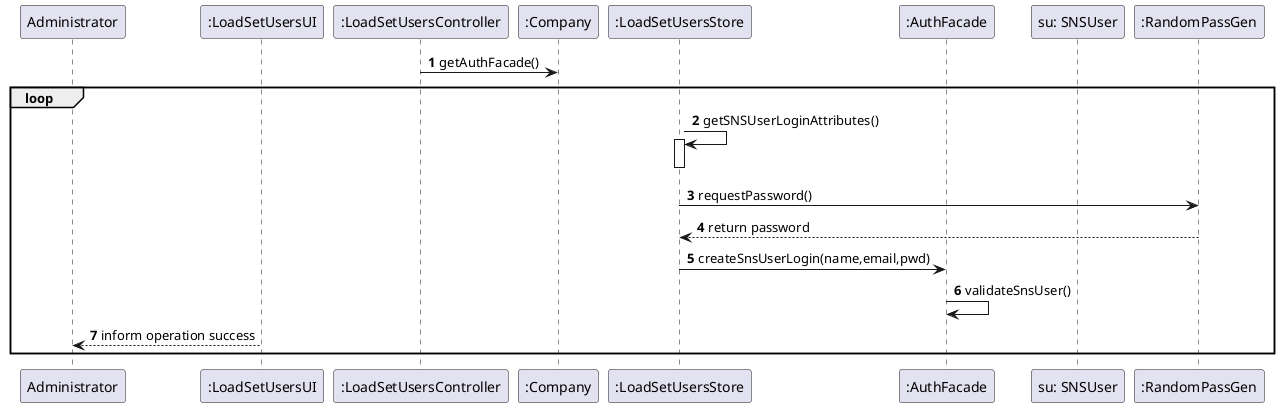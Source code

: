 @startuml
'https://plantuml.com/sequence-diagram

autonumber
'hide footbox
participant "Administrator" as ADM
participant ":LoadSetUsersUI" as UI
participant ":LoadSetUsersController" as CTRL
participant ":Company" as COMP
participant ":LoadSetUsersStore" as ST
participant ":AuthFacade" as AF
participant "su: SNSUser" as SU
participant ":RandomPassGen" as RPG

CTRL -> COMP: getAuthFacade()
loop

ST -> ST: getSNSUserLoginAttributes()
activate ST
deactivate ST

ST -> RPG: requestPassword()
RPG --> ST: return password
ST -> AF: createSnsUserLogin(name,email,pwd)
AF -> AF: validateSnsUser()
UI --> ADM: inform operation success
end



@enduml